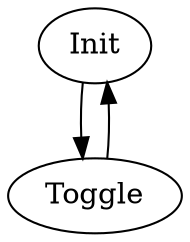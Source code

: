 // Graph2strat test - Toggle
// A simple toggle statemachine, doesn't do anything except toggle between two states

#init Init //the initial state is declared with the #init keyword
digraph Toggle {
    Init -> Toggle [label=""] // states are declared implicitly, and don't have on_enters / on_leaves
    Toggle -> Init [label=""] // the transitions don't have guards nor actions either
}